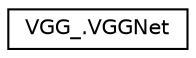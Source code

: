 digraph "Graphical Class Hierarchy"
{
 // LATEX_PDF_SIZE
  edge [fontname="Helvetica",fontsize="10",labelfontname="Helvetica",labelfontsize="10"];
  node [fontname="Helvetica",fontsize="10",shape=record];
  rankdir="LR";
  Node0 [label="VGG_.VGGNet",height=0.2,width=0.4,color="black", fillcolor="white", style="filled",URL="$class_v_g_g___1_1_v_g_g_net.html",tooltip="VGG class that will be called throughout the project."];
}
